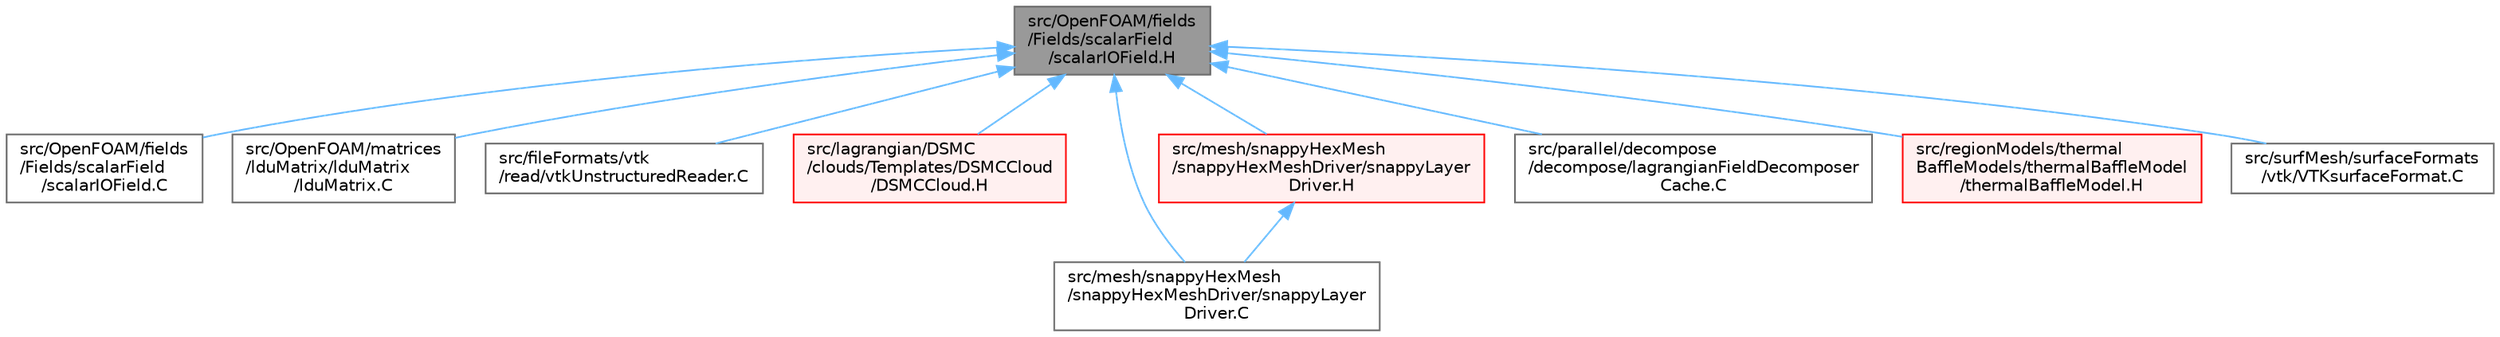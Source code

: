 digraph "src/OpenFOAM/fields/Fields/scalarField/scalarIOField.H"
{
 // LATEX_PDF_SIZE
  bgcolor="transparent";
  edge [fontname=Helvetica,fontsize=10,labelfontname=Helvetica,labelfontsize=10];
  node [fontname=Helvetica,fontsize=10,shape=box,height=0.2,width=0.4];
  Node1 [id="Node000001",label="src/OpenFOAM/fields\l/Fields/scalarField\l/scalarIOField.H",height=0.2,width=0.4,color="gray40", fillcolor="grey60", style="filled", fontcolor="black",tooltip=" "];
  Node1 -> Node2 [id="edge1_Node000001_Node000002",dir="back",color="steelblue1",style="solid",tooltip=" "];
  Node2 [id="Node000002",label="src/OpenFOAM/fields\l/Fields/scalarField\l/scalarIOField.C",height=0.2,width=0.4,color="grey40", fillcolor="white", style="filled",URL="$scalarIOField_8C.html",tooltip=" "];
  Node1 -> Node3 [id="edge2_Node000001_Node000003",dir="back",color="steelblue1",style="solid",tooltip=" "];
  Node3 [id="Node000003",label="src/OpenFOAM/matrices\l/lduMatrix/lduMatrix\l/lduMatrix.C",height=0.2,width=0.4,color="grey40", fillcolor="white", style="filled",URL="$lduMatrix_8C.html",tooltip=" "];
  Node1 -> Node4 [id="edge3_Node000001_Node000004",dir="back",color="steelblue1",style="solid",tooltip=" "];
  Node4 [id="Node000004",label="src/fileFormats/vtk\l/read/vtkUnstructuredReader.C",height=0.2,width=0.4,color="grey40", fillcolor="white", style="filled",URL="$vtkUnstructuredReader_8C.html",tooltip=" "];
  Node1 -> Node5 [id="edge4_Node000001_Node000005",dir="back",color="steelblue1",style="solid",tooltip=" "];
  Node5 [id="Node000005",label="src/lagrangian/DSMC\l/clouds/Templates/DSMCCloud\l/DSMCCloud.H",height=0.2,width=0.4,color="red", fillcolor="#FFF0F0", style="filled",URL="$DSMCCloud_8H.html",tooltip=" "];
  Node1 -> Node18 [id="edge5_Node000001_Node000018",dir="back",color="steelblue1",style="solid",tooltip=" "];
  Node18 [id="Node000018",label="src/mesh/snappyHexMesh\l/snappyHexMeshDriver/snappyLayer\lDriver.C",height=0.2,width=0.4,color="grey40", fillcolor="white", style="filled",URL="$snappyLayerDriver_8C.html",tooltip="All to do with adding cell layers."];
  Node1 -> Node19 [id="edge6_Node000001_Node000019",dir="back",color="steelblue1",style="solid",tooltip=" "];
  Node19 [id="Node000019",label="src/mesh/snappyHexMesh\l/snappyHexMeshDriver/snappyLayer\lDriver.H",height=0.2,width=0.4,color="red", fillcolor="#FFF0F0", style="filled",URL="$snappyLayerDriver_8H.html",tooltip=" "];
  Node19 -> Node18 [id="edge7_Node000019_Node000018",dir="back",color="steelblue1",style="solid",tooltip=" "];
  Node1 -> Node25 [id="edge8_Node000001_Node000025",dir="back",color="steelblue1",style="solid",tooltip=" "];
  Node25 [id="Node000025",label="src/parallel/decompose\l/decompose/lagrangianFieldDecomposer\lCache.C",height=0.2,width=0.4,color="grey40", fillcolor="white", style="filled",URL="$lagrangianFieldDecomposerCache_8C.html",tooltip=" "];
  Node1 -> Node26 [id="edge9_Node000001_Node000026",dir="back",color="steelblue1",style="solid",tooltip=" "];
  Node26 [id="Node000026",label="src/regionModels/thermal\lBaffleModels/thermalBaffleModel\l/thermalBaffleModel.H",height=0.2,width=0.4,color="red", fillcolor="#FFF0F0", style="filled",URL="$thermalBaffleModel_8H.html",tooltip=" "];
  Node1 -> Node36 [id="edge10_Node000001_Node000036",dir="back",color="steelblue1",style="solid",tooltip=" "];
  Node36 [id="Node000036",label="src/surfMesh/surfaceFormats\l/vtk/VTKsurfaceFormat.C",height=0.2,width=0.4,color="grey40", fillcolor="white", style="filled",URL="$VTKsurfaceFormat_8C.html",tooltip=" "];
}

